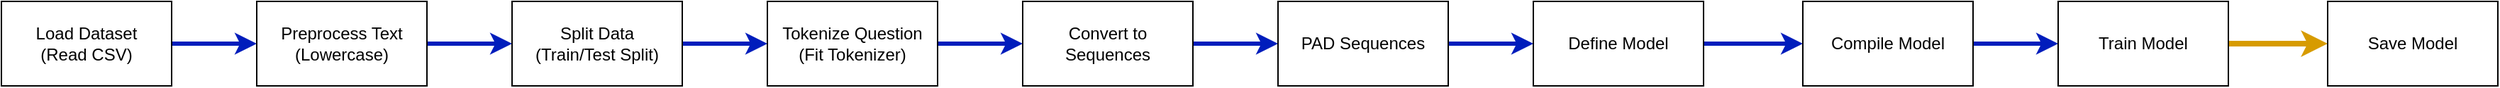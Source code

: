 <mxfile version="24.7.4">
  <diagram name="Page-1" id="74e2e168-ea6b-b213-b513-2b3c1d86103e">
    <mxGraphModel dx="1050" dy="557" grid="1" gridSize="10" guides="1" tooltips="1" connect="1" arrows="1" fold="1" page="1" pageScale="1" pageWidth="1100" pageHeight="850" background="none" math="0" shadow="0">
      <root>
        <mxCell id="0" />
        <mxCell id="1" parent="0" />
        <mxCell id="6b8x8zim-0j2-3DaxT7R-2" style="edgeStyle=orthogonalEdgeStyle;rounded=0;orthogonalLoop=1;jettySize=auto;html=1;exitX=1;exitY=0.5;exitDx=0;exitDy=0;entryX=0;entryY=0.5;entryDx=0;entryDy=0;fillColor=#0050ef;strokeColor=#001DBC;strokeWidth=3;" parent="1" source="HkAPY2OzGjloJBx6eBI7-1" target="HkAPY2OzGjloJBx6eBI7-2" edge="1">
          <mxGeometry relative="1" as="geometry" />
        </mxCell>
        <mxCell id="HkAPY2OzGjloJBx6eBI7-1" value="Load Dataset&lt;div&gt;(Read CSV)&lt;/div&gt;" style="rounded=0;whiteSpace=wrap;html=1;" parent="1" vertex="1">
          <mxGeometry x="10" y="160" width="120" height="60" as="geometry" />
        </mxCell>
        <mxCell id="6b8x8zim-0j2-3DaxT7R-4" value="" style="edgeStyle=orthogonalEdgeStyle;rounded=0;orthogonalLoop=1;jettySize=auto;html=1;fillColor=#0050ef;strokeColor=#001DBC;strokeWidth=3;" parent="1" source="HkAPY2OzGjloJBx6eBI7-2" target="HkAPY2OzGjloJBx6eBI7-3" edge="1">
          <mxGeometry relative="1" as="geometry" />
        </mxCell>
        <mxCell id="HkAPY2OzGjloJBx6eBI7-2" value="Preprocess Text&lt;div&gt;(Lowercase)&lt;/div&gt;" style="rounded=0;whiteSpace=wrap;html=1;" parent="1" vertex="1">
          <mxGeometry x="190" y="160" width="120" height="60" as="geometry" />
        </mxCell>
        <mxCell id="6b8x8zim-0j2-3DaxT7R-5" value="" style="edgeStyle=orthogonalEdgeStyle;rounded=0;orthogonalLoop=1;jettySize=auto;html=1;fillColor=#0050ef;strokeColor=#001DBC;strokeWidth=3;" parent="1" source="HkAPY2OzGjloJBx6eBI7-3" target="HkAPY2OzGjloJBx6eBI7-4" edge="1">
          <mxGeometry relative="1" as="geometry" />
        </mxCell>
        <mxCell id="HkAPY2OzGjloJBx6eBI7-3" value="Split Data&lt;div&gt;(Train/Test Split)&lt;/div&gt;" style="rounded=0;whiteSpace=wrap;html=1;" parent="1" vertex="1">
          <mxGeometry x="370" y="160" width="120" height="60" as="geometry" />
        </mxCell>
        <mxCell id="6b8x8zim-0j2-3DaxT7R-6" value="" style="edgeStyle=orthogonalEdgeStyle;rounded=0;orthogonalLoop=1;jettySize=auto;html=1;fillColor=#0050ef;strokeColor=#001DBC;strokeWidth=3;" parent="1" source="HkAPY2OzGjloJBx6eBI7-4" target="HkAPY2OzGjloJBx6eBI7-5" edge="1">
          <mxGeometry relative="1" as="geometry" />
        </mxCell>
        <mxCell id="HkAPY2OzGjloJBx6eBI7-4" value="Tokenize Question&lt;div&gt;(Fit Tokenizer)&lt;/div&gt;" style="rounded=0;whiteSpace=wrap;html=1;" parent="1" vertex="1">
          <mxGeometry x="550" y="160" width="120" height="60" as="geometry" />
        </mxCell>
        <mxCell id="6b8x8zim-0j2-3DaxT7R-7" value="" style="edgeStyle=orthogonalEdgeStyle;rounded=0;orthogonalLoop=1;jettySize=auto;html=1;strokeWidth=3;fillColor=#0050ef;strokeColor=#001DBC;" parent="1" source="HkAPY2OzGjloJBx6eBI7-5" target="HkAPY2OzGjloJBx6eBI7-6" edge="1">
          <mxGeometry relative="1" as="geometry" />
        </mxCell>
        <mxCell id="HkAPY2OzGjloJBx6eBI7-5" value="Convert to Sequences" style="rounded=0;whiteSpace=wrap;html=1;" parent="1" vertex="1">
          <mxGeometry x="730" y="160" width="120" height="60" as="geometry" />
        </mxCell>
        <mxCell id="6b8x8zim-0j2-3DaxT7R-8" value="" style="edgeStyle=orthogonalEdgeStyle;rounded=0;orthogonalLoop=1;jettySize=auto;html=1;fillColor=#0050ef;strokeColor=#001DBC;strokeWidth=3;" parent="1" source="HkAPY2OzGjloJBx6eBI7-6" target="HkAPY2OzGjloJBx6eBI7-7" edge="1">
          <mxGeometry relative="1" as="geometry" />
        </mxCell>
        <mxCell id="HkAPY2OzGjloJBx6eBI7-6" value="PAD Sequences" style="rounded=0;whiteSpace=wrap;html=1;" parent="1" vertex="1">
          <mxGeometry x="910" y="160" width="120" height="60" as="geometry" />
        </mxCell>
        <mxCell id="6b8x8zim-0j2-3DaxT7R-9" value="" style="edgeStyle=orthogonalEdgeStyle;rounded=0;orthogonalLoop=1;jettySize=auto;html=1;fillColor=#0050ef;strokeColor=#001DBC;strokeWidth=3;" parent="1" source="HkAPY2OzGjloJBx6eBI7-7" target="HkAPY2OzGjloJBx6eBI7-8" edge="1">
          <mxGeometry relative="1" as="geometry" />
        </mxCell>
        <mxCell id="HkAPY2OzGjloJBx6eBI7-7" value="Define Model" style="rounded=0;whiteSpace=wrap;html=1;" parent="1" vertex="1">
          <mxGeometry x="1090" y="160" width="120" height="60" as="geometry" />
        </mxCell>
        <mxCell id="6b8x8zim-0j2-3DaxT7R-10" value="" style="edgeStyle=orthogonalEdgeStyle;rounded=0;orthogonalLoop=1;jettySize=auto;html=1;fillColor=#0050ef;strokeColor=#001DBC;strokeWidth=3;" parent="1" source="HkAPY2OzGjloJBx6eBI7-8" target="HkAPY2OzGjloJBx6eBI7-9" edge="1">
          <mxGeometry relative="1" as="geometry" />
        </mxCell>
        <mxCell id="HkAPY2OzGjloJBx6eBI7-8" value="Compile Model" style="rounded=0;whiteSpace=wrap;html=1;" parent="1" vertex="1">
          <mxGeometry x="1280" y="160" width="120" height="60" as="geometry" />
        </mxCell>
        <mxCell id="6b8x8zim-0j2-3DaxT7R-11" value="" style="edgeStyle=orthogonalEdgeStyle;rounded=0;orthogonalLoop=1;jettySize=auto;html=1;fillColor=#ffcd28;strokeColor=#d79b00;gradientColor=#ffa500;strokeWidth=4;" parent="1" source="HkAPY2OzGjloJBx6eBI7-9" target="HkAPY2OzGjloJBx6eBI7-10" edge="1">
          <mxGeometry relative="1" as="geometry" />
        </mxCell>
        <mxCell id="HkAPY2OzGjloJBx6eBI7-9" value="Train Model" style="rounded=0;whiteSpace=wrap;html=1;" parent="1" vertex="1">
          <mxGeometry x="1460" y="160" width="120" height="60" as="geometry" />
        </mxCell>
        <mxCell id="HkAPY2OzGjloJBx6eBI7-10" value="Save Model" style="rounded=0;whiteSpace=wrap;html=1;" parent="1" vertex="1">
          <mxGeometry x="1650" y="160" width="120" height="60" as="geometry" />
        </mxCell>
      </root>
    </mxGraphModel>
  </diagram>
</mxfile>
